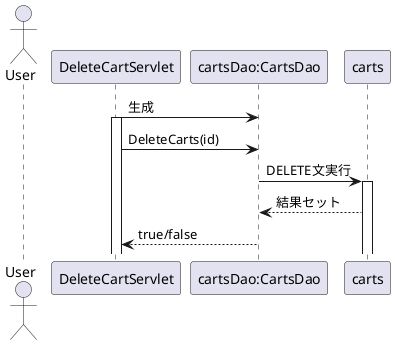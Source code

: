 @startuml 
actor User
participant "DeleteCartServlet" as A
participant "cartsDao:CartsDao" as B
participant "carts" as C
A -> B: 生成
activate A
A -> B: DeleteCarts(id)
B -> C: DELETE文実行
activate C
C --> B: 結果セット
B --> A: true/false
@enduml